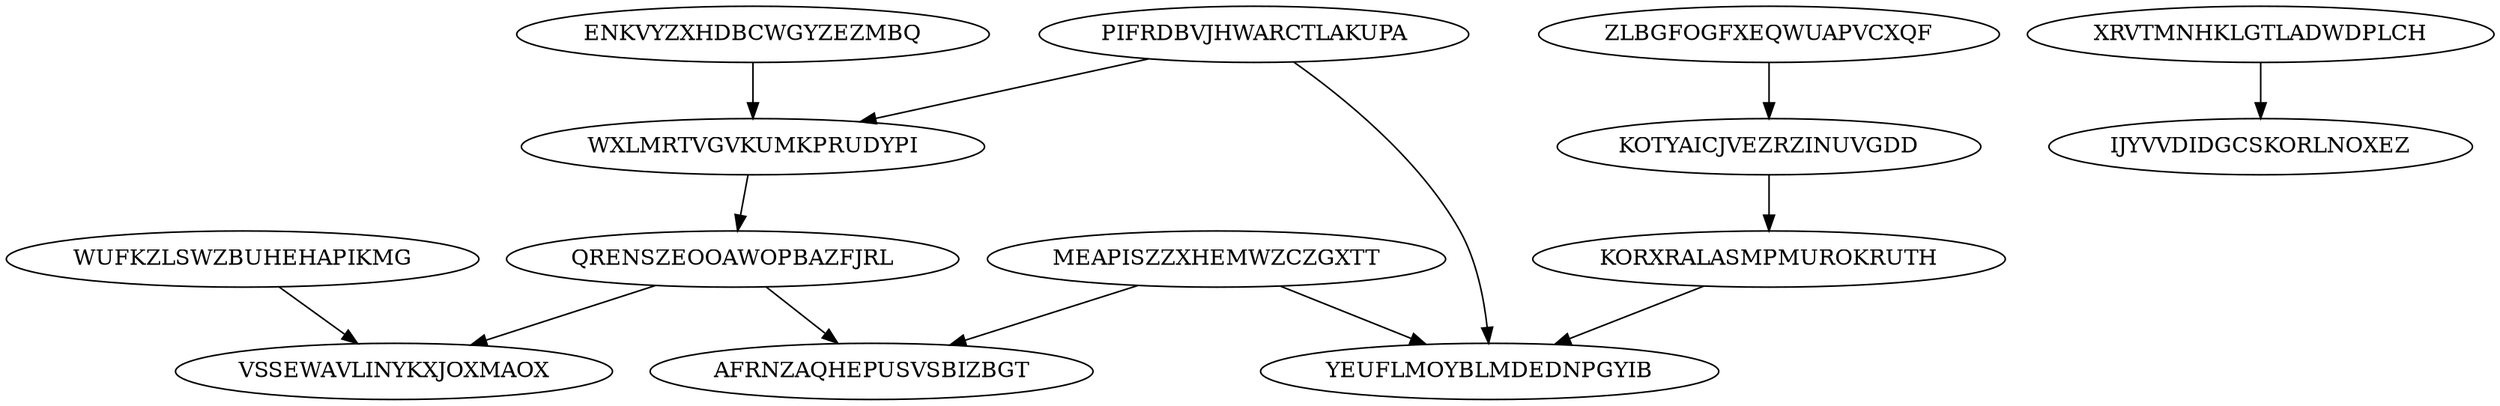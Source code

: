 digraph N14M13 {
	PIFRDBVJHWARCTLAKUPA	[Weight=16];
	WUFKZLSWZBUHEHAPIKMG	[Weight=18];
	XRVTMNHKLGTLADWDPLCH	[Weight=20];
	ZLBGFOGFXEQWUAPVCXQF	[Weight=12];
	KOTYAICJVEZRZINUVGDD	[Weight=12];
	ENKVYZXHDBCWGYZEZMBQ	[Weight=12];
	WXLMRTVGVKUMKPRUDYPI	[Weight=15];
	KORXRALASMPMUROKRUTH	[Weight=11];
	QRENSZEOOAWOPBAZFJRL	[Weight=14];
	MEAPISZZXHEMWZCZGXTT	[Weight=16];
	AFRNZAQHEPUSVSBIZBGT	[Weight=13];
	IJYVVDIDGCSKORLNOXEZ	[Weight=10];
	YEUFLMOYBLMDEDNPGYIB	[Weight=10];
	VSSEWAVLINYKXJOXMAOX	[Weight=13];
	KORXRALASMPMUROKRUTH -> YEUFLMOYBLMDEDNPGYIB [Weight=15];
	QRENSZEOOAWOPBAZFJRL -> AFRNZAQHEPUSVSBIZBGT [Weight=20];
	PIFRDBVJHWARCTLAKUPA -> YEUFLMOYBLMDEDNPGYIB [Weight=20];
	WUFKZLSWZBUHEHAPIKMG -> VSSEWAVLINYKXJOXMAOX [Weight=20];
	MEAPISZZXHEMWZCZGXTT -> AFRNZAQHEPUSVSBIZBGT [Weight=20];
	ZLBGFOGFXEQWUAPVCXQF -> KOTYAICJVEZRZINUVGDD [Weight=16];
	MEAPISZZXHEMWZCZGXTT -> YEUFLMOYBLMDEDNPGYIB [Weight=16];
	ENKVYZXHDBCWGYZEZMBQ -> WXLMRTVGVKUMKPRUDYPI [Weight=14];
	XRVTMNHKLGTLADWDPLCH -> IJYVVDIDGCSKORLNOXEZ [Weight=14];
	QRENSZEOOAWOPBAZFJRL -> VSSEWAVLINYKXJOXMAOX [Weight=20];
	WXLMRTVGVKUMKPRUDYPI -> QRENSZEOOAWOPBAZFJRL [Weight=16];
	KOTYAICJVEZRZINUVGDD -> KORXRALASMPMUROKRUTH [Weight=12];
	PIFRDBVJHWARCTLAKUPA -> WXLMRTVGVKUMKPRUDYPI [Weight=19];
}
